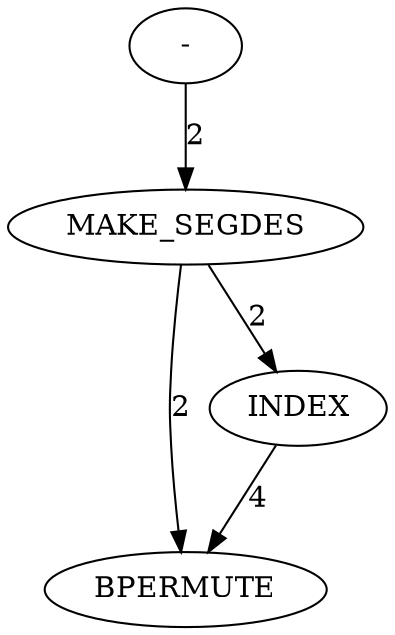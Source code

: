 digraph {
	ep_A_INST_9914 [label=BPERMUTE cost=602]
	ep_A_INST_9900 [label="-" cost=2022]
	ep_A_INST_9906 [label=INDEX cost=386]
	ep_A_INST_9901 [label=MAKE_SEGDES cost=172]
	ep_A_INST_9900 -> ep_A_INST_9901 [label=2 cost=2]
	ep_A_INST_9906 -> ep_A_INST_9914 [label=4 cost=4]
	ep_A_INST_9901 -> ep_A_INST_9906 [label=2 cost=2]
	ep_A_INST_9901 -> ep_A_INST_9914 [label=2 cost=2]
}
